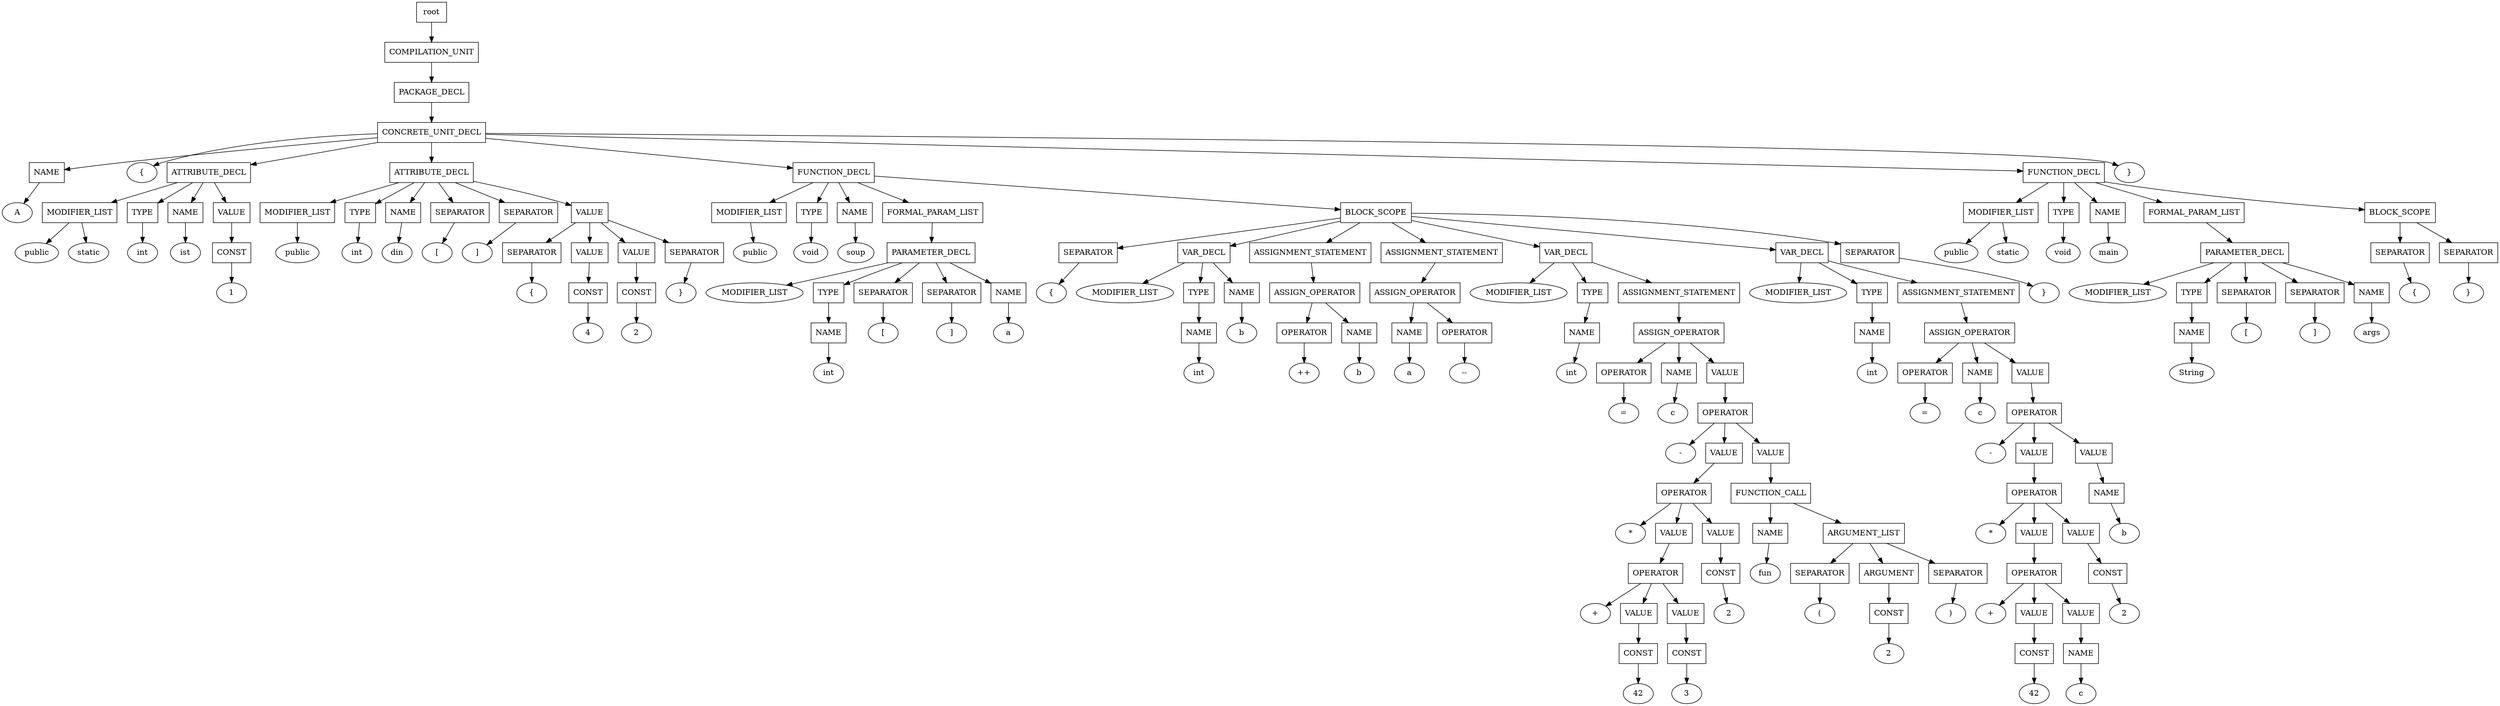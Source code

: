 digraph G {
	splines="TRUE";
	n_0 [label="root", shape="rectangle"]
	n_0 -> n_1
	n_1 [label="COMPILATION_UNIT", shape="rectangle"]
	n_1 -> n_2
	n_2 [label="PACKAGE_DECL", shape="rectangle"]
	n_2 -> n_3
	n_3 [label="CONCRETE_UNIT_DECL", shape="rectangle"]
	n_3 -> n_4
	n_4 [label="NAME", shape="rectangle"]
	n_4 -> n_11
	n_11 [label="A", shape="ellipse"]
	n_3 -> n_5
	n_5 [label="{", shape="ellipse"]
	n_3 -> n_6
	n_6 [label="ATTRIBUTE_DECL", shape="rectangle"]
	n_6 -> n_12
	n_12 [label="MODIFIER_LIST", shape="rectangle"]
	n_12 -> n_32
	n_32 [label="public", shape="ellipse"]
	n_12 -> n_33
	n_33 [label="static", shape="ellipse"]
	n_6 -> n_13
	n_13 [label="TYPE", shape="rectangle"]
	n_13 -> n_34
	n_34 [label="int", shape="ellipse"]
	n_6 -> n_14
	n_14 [label="NAME", shape="rectangle"]
	n_14 -> n_35
	n_35 [label="ist", shape="ellipse"]
	n_6 -> n_15
	n_15 [label="VALUE", shape="rectangle"]
	n_15 -> n_36
	n_36 [label="CONST", shape="rectangle"]
	n_36 -> n_64
	n_64 [label="1", shape="ellipse"]
	n_3 -> n_7
	n_7 [label="ATTRIBUTE_DECL", shape="rectangle"]
	n_7 -> n_16
	n_16 [label="MODIFIER_LIST", shape="rectangle"]
	n_16 -> n_37
	n_37 [label="public", shape="ellipse"]
	n_7 -> n_17
	n_17 [label="TYPE", shape="rectangle"]
	n_17 -> n_38
	n_38 [label="int", shape="ellipse"]
	n_7 -> n_18
	n_18 [label="NAME", shape="rectangle"]
	n_18 -> n_39
	n_39 [label="din", shape="ellipse"]
	n_7 -> n_19
	n_19 [label="SEPARATOR", shape="rectangle"]
	n_19 -> n_40
	n_40 [label="[", shape="ellipse"]
	n_7 -> n_20
	n_20 [label="SEPARATOR", shape="rectangle"]
	n_20 -> n_41
	n_41 [label="]", shape="ellipse"]
	n_7 -> n_21
	n_21 [label="VALUE", shape="rectangle"]
	n_21 -> n_42
	n_42 [label="SEPARATOR", shape="rectangle"]
	n_42 -> n_65
	n_65 [label="{", shape="ellipse"]
	n_21 -> n_43
	n_43 [label="VALUE", shape="rectangle"]
	n_43 -> n_66
	n_66 [label="CONST", shape="rectangle"]
	n_66 -> n_94
	n_94 [label="4", shape="ellipse"]
	n_21 -> n_44
	n_44 [label="VALUE", shape="rectangle"]
	n_44 -> n_67
	n_67 [label="CONST", shape="rectangle"]
	n_67 -> n_95
	n_95 [label="2", shape="ellipse"]
	n_21 -> n_45
	n_45 [label="SEPARATOR", shape="rectangle"]
	n_45 -> n_68
	n_68 [label="}", shape="ellipse"]
	n_3 -> n_8
	n_8 [label="FUNCTION_DECL", shape="rectangle"]
	n_8 -> n_22
	n_22 [label="MODIFIER_LIST", shape="rectangle"]
	n_22 -> n_46
	n_46 [label="public", shape="ellipse"]
	n_8 -> n_23
	n_23 [label="TYPE", shape="rectangle"]
	n_23 -> n_47
	n_47 [label="void", shape="ellipse"]
	n_8 -> n_24
	n_24 [label="NAME", shape="rectangle"]
	n_24 -> n_48
	n_48 [label="soup", shape="ellipse"]
	n_8 -> n_25
	n_25 [label="FORMAL_PARAM_LIST", shape="rectangle"]
	n_25 -> n_49
	n_49 [label="PARAMETER_DECL", shape="rectangle"]
	n_49 -> n_69
	n_69 [label="MODIFIER_LIST", shape="ellipse"]
	n_49 -> n_70
	n_70 [label="TYPE", shape="rectangle"]
	n_70 -> n_96
	n_96 [label="NAME", shape="rectangle"]
	n_96 -> n_114
	n_114 [label="int", shape="ellipse"]
	n_49 -> n_71
	n_71 [label="SEPARATOR", shape="rectangle"]
	n_71 -> n_97
	n_97 [label="[", shape="ellipse"]
	n_49 -> n_72
	n_72 [label="SEPARATOR", shape="rectangle"]
	n_72 -> n_98
	n_98 [label="]", shape="ellipse"]
	n_49 -> n_73
	n_73 [label="NAME", shape="rectangle"]
	n_73 -> n_99
	n_99 [label="a", shape="ellipse"]
	n_8 -> n_26
	n_26 [label="BLOCK_SCOPE", shape="rectangle"]
	n_26 -> n_50
	n_50 [label="SEPARATOR", shape="rectangle"]
	n_50 -> n_74
	n_74 [label="{", shape="ellipse"]
	n_26 -> n_51
	n_51 [label="VAR_DECL", shape="rectangle"]
	n_51 -> n_75
	n_75 [label="MODIFIER_LIST", shape="ellipse"]
	n_51 -> n_76
	n_76 [label="TYPE", shape="rectangle"]
	n_76 -> n_100
	n_100 [label="NAME", shape="rectangle"]
	n_100 -> n_115
	n_115 [label="int", shape="ellipse"]
	n_51 -> n_77
	n_77 [label="NAME", shape="rectangle"]
	n_77 -> n_101
	n_101 [label="b", shape="ellipse"]
	n_26 -> n_52
	n_52 [label="ASSIGNMENT_STATEMENT", shape="rectangle"]
	n_52 -> n_78
	n_78 [label="ASSIGN_OPERATOR", shape="rectangle"]
	n_78 -> n_102
	n_102 [label="OPERATOR", shape="rectangle"]
	n_102 -> n_116
	n_116 [label="++", shape="ellipse"]
	n_78 -> n_103
	n_103 [label="NAME", shape="rectangle"]
	n_103 -> n_117
	n_117 [label="b", shape="ellipse"]
	n_26 -> n_53
	n_53 [label="ASSIGNMENT_STATEMENT", shape="rectangle"]
	n_53 -> n_79
	n_79 [label="ASSIGN_OPERATOR", shape="rectangle"]
	n_79 -> n_104
	n_104 [label="NAME", shape="rectangle"]
	n_104 -> n_118
	n_118 [label="a", shape="ellipse"]
	n_79 -> n_105
	n_105 [label="OPERATOR", shape="rectangle"]
	n_105 -> n_119
	n_119 [label="--", shape="ellipse"]
	n_26 -> n_54
	n_54 [label="VAR_DECL", shape="rectangle"]
	n_54 -> n_80
	n_80 [label="MODIFIER_LIST", shape="ellipse"]
	n_54 -> n_81
	n_81 [label="TYPE", shape="rectangle"]
	n_81 -> n_106
	n_106 [label="NAME", shape="rectangle"]
	n_106 -> n_120
	n_120 [label="int", shape="ellipse"]
	n_54 -> n_82
	n_82 [label="ASSIGNMENT_STATEMENT", shape="rectangle"]
	n_82 -> n_107
	n_107 [label="ASSIGN_OPERATOR", shape="rectangle"]
	n_107 -> n_121
	n_121 [label="OPERATOR", shape="rectangle"]
	n_121 -> n_129
	n_129 [label="=", shape="ellipse"]
	n_107 -> n_122
	n_122 [label="NAME", shape="rectangle"]
	n_122 -> n_130
	n_130 [label="c", shape="ellipse"]
	n_107 -> n_123
	n_123 [label="VALUE", shape="rectangle"]
	n_123 -> n_131
	n_131 [label="OPERATOR", shape="rectangle"]
	n_131 -> n_135
	n_135 [label="-", shape="ellipse"]
	n_131 -> n_136
	n_136 [label="VALUE", shape="rectangle"]
	n_136 -> n_141
	n_141 [label="OPERATOR", shape="rectangle"]
	n_141 -> n_145
	n_145 [label="*", shape="ellipse"]
	n_141 -> n_146
	n_146 [label="VALUE", shape="rectangle"]
	n_146 -> n_154
	n_154 [label="OPERATOR", shape="rectangle"]
	n_154 -> n_162
	n_162 [label="+", shape="ellipse"]
	n_154 -> n_163
	n_163 [label="VALUE", shape="rectangle"]
	n_163 -> n_173
	n_173 [label="CONST", shape="rectangle"]
	n_173 -> n_178
	n_178 [label="42", shape="ellipse"]
	n_154 -> n_164
	n_164 [label="VALUE", shape="rectangle"]
	n_164 -> n_174
	n_174 [label="CONST", shape="rectangle"]
	n_174 -> n_179
	n_179 [label="3", shape="ellipse"]
	n_141 -> n_147
	n_147 [label="VALUE", shape="rectangle"]
	n_147 -> n_155
	n_155 [label="CONST", shape="rectangle"]
	n_155 -> n_165
	n_165 [label="2", shape="ellipse"]
	n_131 -> n_137
	n_137 [label="VALUE", shape="rectangle"]
	n_137 -> n_142
	n_142 [label="FUNCTION_CALL", shape="rectangle"]
	n_142 -> n_148
	n_148 [label="NAME", shape="rectangle"]
	n_148 -> n_156
	n_156 [label="fun", shape="ellipse"]
	n_142 -> n_149
	n_149 [label="ARGUMENT_LIST", shape="rectangle"]
	n_149 -> n_157
	n_157 [label="SEPARATOR", shape="rectangle"]
	n_157 -> n_166
	n_166 [label="(", shape="ellipse"]
	n_149 -> n_158
	n_158 [label="ARGUMENT", shape="rectangle"]
	n_158 -> n_167
	n_167 [label="CONST", shape="rectangle"]
	n_167 -> n_175
	n_175 [label="2", shape="ellipse"]
	n_149 -> n_159
	n_159 [label="SEPARATOR", shape="rectangle"]
	n_159 -> n_168
	n_168 [label=")", shape="ellipse"]
	n_26 -> n_55
	n_55 [label="VAR_DECL", shape="rectangle"]
	n_55 -> n_83
	n_83 [label="MODIFIER_LIST", shape="ellipse"]
	n_55 -> n_84
	n_84 [label="TYPE", shape="rectangle"]
	n_84 -> n_108
	n_108 [label="NAME", shape="rectangle"]
	n_108 -> n_124
	n_124 [label="int", shape="ellipse"]
	n_55 -> n_85
	n_85 [label="ASSIGNMENT_STATEMENT", shape="rectangle"]
	n_85 -> n_109
	n_109 [label="ASSIGN_OPERATOR", shape="rectangle"]
	n_109 -> n_125
	n_125 [label="OPERATOR", shape="rectangle"]
	n_125 -> n_132
	n_132 [label="=", shape="ellipse"]
	n_109 -> n_126
	n_126 [label="NAME", shape="rectangle"]
	n_126 -> n_133
	n_133 [label="c", shape="ellipse"]
	n_109 -> n_127
	n_127 [label="VALUE", shape="rectangle"]
	n_127 -> n_134
	n_134 [label="OPERATOR", shape="rectangle"]
	n_134 -> n_138
	n_138 [label="-", shape="ellipse"]
	n_134 -> n_139
	n_139 [label="VALUE", shape="rectangle"]
	n_139 -> n_143
	n_143 [label="OPERATOR", shape="rectangle"]
	n_143 -> n_150
	n_150 [label="*", shape="ellipse"]
	n_143 -> n_151
	n_151 [label="VALUE", shape="rectangle"]
	n_151 -> n_160
	n_160 [label="OPERATOR", shape="rectangle"]
	n_160 -> n_169
	n_169 [label="+", shape="ellipse"]
	n_160 -> n_170
	n_170 [label="VALUE", shape="rectangle"]
	n_170 -> n_176
	n_176 [label="CONST", shape="rectangle"]
	n_176 -> n_180
	n_180 [label="42", shape="ellipse"]
	n_160 -> n_171
	n_171 [label="VALUE", shape="rectangle"]
	n_171 -> n_177
	n_177 [label="NAME", shape="rectangle"]
	n_177 -> n_181
	n_181 [label="c", shape="ellipse"]
	n_143 -> n_152
	n_152 [label="VALUE", shape="rectangle"]
	n_152 -> n_161
	n_161 [label="CONST", shape="rectangle"]
	n_161 -> n_172
	n_172 [label="2", shape="ellipse"]
	n_134 -> n_140
	n_140 [label="VALUE", shape="rectangle"]
	n_140 -> n_144
	n_144 [label="NAME", shape="rectangle"]
	n_144 -> n_153
	n_153 [label="b", shape="ellipse"]
	n_26 -> n_56
	n_56 [label="SEPARATOR", shape="rectangle"]
	n_56 -> n_86
	n_86 [label="}", shape="ellipse"]
	n_3 -> n_9
	n_9 [label="FUNCTION_DECL", shape="rectangle"]
	n_9 -> n_27
	n_27 [label="MODIFIER_LIST", shape="rectangle"]
	n_27 -> n_57
	n_57 [label="public", shape="ellipse"]
	n_27 -> n_58
	n_58 [label="static", shape="ellipse"]
	n_9 -> n_28
	n_28 [label="TYPE", shape="rectangle"]
	n_28 -> n_59
	n_59 [label="void", shape="ellipse"]
	n_9 -> n_29
	n_29 [label="NAME", shape="rectangle"]
	n_29 -> n_60
	n_60 [label="main", shape="ellipse"]
	n_9 -> n_30
	n_30 [label="FORMAL_PARAM_LIST", shape="rectangle"]
	n_30 -> n_61
	n_61 [label="PARAMETER_DECL", shape="rectangle"]
	n_61 -> n_87
	n_87 [label="MODIFIER_LIST", shape="ellipse"]
	n_61 -> n_88
	n_88 [label="TYPE", shape="rectangle"]
	n_88 -> n_110
	n_110 [label="NAME", shape="rectangle"]
	n_110 -> n_128
	n_128 [label="String", shape="ellipse"]
	n_61 -> n_89
	n_89 [label="SEPARATOR", shape="rectangle"]
	n_89 -> n_111
	n_111 [label="[", shape="ellipse"]
	n_61 -> n_90
	n_90 [label="SEPARATOR", shape="rectangle"]
	n_90 -> n_112
	n_112 [label="]", shape="ellipse"]
	n_61 -> n_91
	n_91 [label="NAME", shape="rectangle"]
	n_91 -> n_113
	n_113 [label="args", shape="ellipse"]
	n_9 -> n_31
	n_31 [label="BLOCK_SCOPE", shape="rectangle"]
	n_31 -> n_62
	n_62 [label="SEPARATOR", shape="rectangle"]
	n_62 -> n_92
	n_92 [label="{", shape="ellipse"]
	n_31 -> n_63
	n_63 [label="SEPARATOR", shape="rectangle"]
	n_63 -> n_93
	n_93 [label="}", shape="ellipse"]
	n_3 -> n_10
	n_10 [label="}", shape="ellipse"]
}